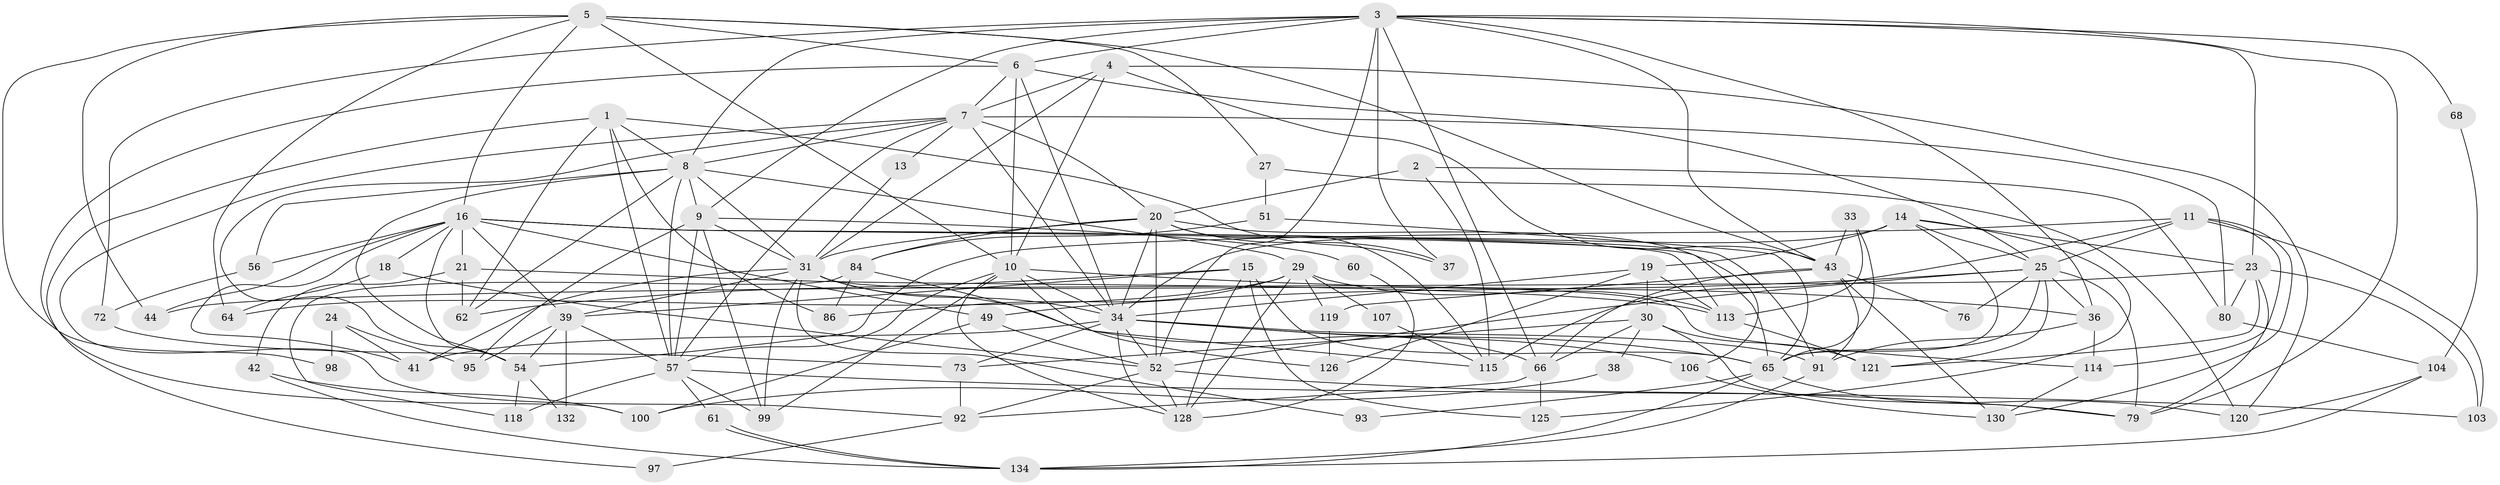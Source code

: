 // original degree distribution, {3: 0.27205882352941174, 5: 0.19852941176470587, 4: 0.2426470588235294, 7: 0.029411764705882353, 6: 0.10294117647058823, 2: 0.13970588235294118, 8: 0.014705882352941176}
// Generated by graph-tools (version 1.1) at 2025/18/03/04/25 18:18:43]
// undirected, 81 vertices, 207 edges
graph export_dot {
graph [start="1"]
  node [color=gray90,style=filled];
  1 [super="+102"];
  2 [super="+94"];
  3 [super="+81+47"];
  4;
  5 [super="+35"];
  6 [super="+17"];
  7 [super="+85+55"];
  8 [super="+48"];
  9 [super="+88+12"];
  10 [super="+45"];
  11;
  13;
  14 [super="+22"];
  15 [super="+116"];
  16 [super="+28+78"];
  18;
  19 [super="+89"];
  20 [super="+32"];
  21;
  23 [super="+26"];
  24;
  25 [super="+75+74"];
  27;
  29 [super="+108"];
  30 [super="+59"];
  31 [super="+40"];
  33;
  34 [super="+46"];
  36 [super="+112"];
  37;
  38;
  39;
  41;
  42;
  43 [super="+87+90"];
  44;
  49 [super="+131"];
  51;
  52 [super="+71"];
  54 [super="+101+77+135"];
  56;
  57 [super="+63"];
  60;
  61;
  62;
  64;
  65 [super="+122"];
  66 [super="+67"];
  68;
  72 [super="+117"];
  73;
  76;
  79;
  80;
  84;
  86;
  91;
  92;
  93;
  95;
  97;
  98;
  99;
  100;
  103;
  104;
  106;
  107;
  113;
  114 [super="+129"];
  115;
  118;
  119;
  120;
  121;
  125;
  126;
  128;
  130;
  132;
  134;
  1 -- 37;
  1 -- 97;
  1 -- 86;
  1 -- 62;
  1 -- 57;
  1 -- 8;
  2 -- 80;
  2 -- 115;
  2 -- 20;
  3 -- 8;
  3 -- 37;
  3 -- 68;
  3 -- 66;
  3 -- 36;
  3 -- 6 [weight=2];
  3 -- 72;
  3 -- 9;
  3 -- 43;
  3 -- 79;
  3 -- 52;
  3 -- 23;
  4 -- 120;
  4 -- 31;
  4 -- 7;
  4 -- 10;
  4 -- 43;
  5 -- 6;
  5 -- 27;
  5 -- 98;
  5 -- 16;
  5 -- 64;
  5 -- 10;
  5 -- 43;
  5 -- 44;
  6 -- 7;
  6 -- 10;
  6 -- 100;
  6 -- 25;
  6 -- 34;
  7 -- 13;
  7 -- 80;
  7 -- 20 [weight=2];
  7 -- 34 [weight=2];
  7 -- 54;
  7 -- 57;
  7 -- 92;
  7 -- 8;
  8 -- 57;
  8 -- 31;
  8 -- 9;
  8 -- 54;
  8 -- 56;
  8 -- 29;
  8 -- 62;
  9 -- 60;
  9 -- 31;
  9 -- 95;
  9 -- 57 [weight=2];
  9 -- 99;
  10 -- 128;
  10 -- 99;
  10 -- 36;
  10 -- 57;
  10 -- 126;
  10 -- 34 [weight=2];
  11 -- 103;
  11 -- 114;
  11 -- 115;
  11 -- 130;
  11 -- 25;
  11 -- 54;
  13 -- 31;
  14 -- 125;
  14 -- 65;
  14 -- 23;
  14 -- 25;
  14 -- 34;
  14 -- 19;
  15 -- 39;
  15 -- 125;
  15 -- 128;
  15 -- 62;
  15 -- 65;
  16 -- 41;
  16 -- 113;
  16 -- 49;
  16 -- 21;
  16 -- 39;
  16 -- 18;
  16 -- 54;
  16 -- 56;
  16 -- 91;
  16 -- 44;
  16 -- 65;
  18 -- 64;
  18 -- 52;
  19 -- 30;
  19 -- 126;
  19 -- 113;
  19 -- 34;
  20 -- 115;
  20 -- 31;
  20 -- 37;
  20 -- 106;
  20 -- 84;
  20 -- 52;
  20 -- 34;
  21 -- 113;
  21 -- 42;
  21 -- 62;
  23 -- 44;
  23 -- 79;
  23 -- 80;
  23 -- 121;
  23 -- 103;
  24 -- 95;
  24 -- 41;
  24 -- 98;
  25 -- 52;
  25 -- 76;
  25 -- 121;
  25 -- 65;
  25 -- 49;
  25 -- 79;
  25 -- 36;
  27 -- 51;
  27 -- 120;
  29 -- 113;
  29 -- 64;
  29 -- 119;
  29 -- 128;
  29 -- 107;
  29 -- 86;
  30 -- 121;
  30 -- 38;
  30 -- 73;
  30 -- 79;
  30 -- 66;
  31 -- 66;
  31 -- 99;
  31 -- 39;
  31 -- 41;
  31 -- 114;
  31 -- 93;
  31 -- 34 [weight=2];
  33 -- 113;
  33 -- 65;
  33 -- 43;
  34 -- 73 [weight=2];
  34 -- 128;
  34 -- 41;
  34 -- 106;
  34 -- 52;
  34 -- 91;
  34 -- 65;
  36 -- 114;
  36 -- 91;
  38 -- 100;
  39 -- 54;
  39 -- 95;
  39 -- 132;
  39 -- 57;
  42 -- 134;
  42 -- 100;
  43 -- 130;
  43 -- 119;
  43 -- 76;
  43 -- 91;
  43 -- 66;
  49 -- 52;
  49 -- 100;
  51 -- 84;
  51 -- 65;
  52 -- 128;
  52 -- 79;
  52 -- 92;
  54 -- 118;
  54 -- 132;
  56 -- 72;
  57 -- 61;
  57 -- 99;
  57 -- 103;
  57 -- 118;
  60 -- 128;
  61 -- 134;
  61 -- 134;
  65 -- 120;
  65 -- 134;
  65 -- 93;
  66 -- 92;
  66 -- 125;
  68 -- 104;
  72 -- 73;
  73 -- 92;
  80 -- 104;
  84 -- 115;
  84 -- 86;
  84 -- 118;
  91 -- 134;
  92 -- 97;
  104 -- 134;
  104 -- 120;
  106 -- 130;
  107 -- 115;
  113 -- 121;
  114 -- 130;
  119 -- 126;
}

